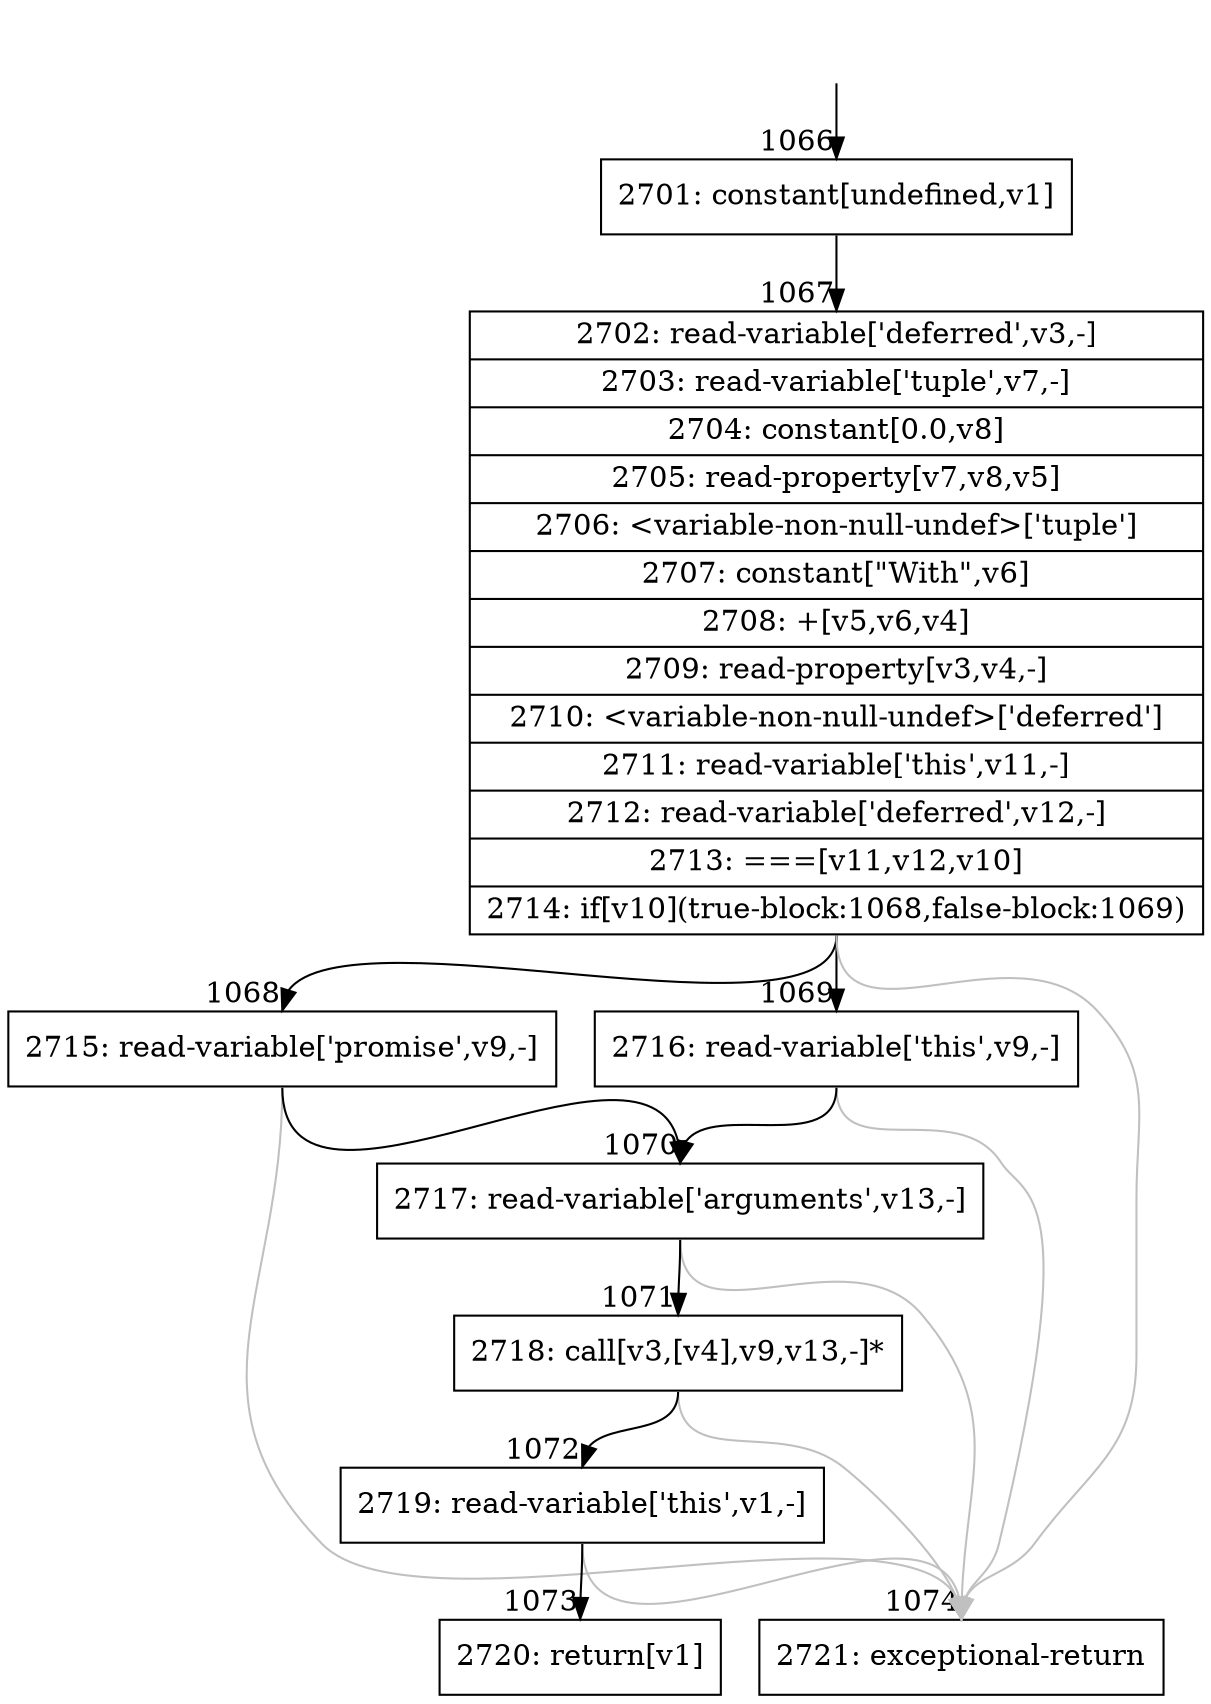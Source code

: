 digraph {
rankdir="TD"
BB_entry86[shape=none,label=""];
BB_entry86 -> BB1066 [tailport=s, headport=n, headlabel="    1066"]
BB1066 [shape=record label="{2701: constant[undefined,v1]}" ] 
BB1066 -> BB1067 [tailport=s, headport=n, headlabel="      1067"]
BB1067 [shape=record label="{2702: read-variable['deferred',v3,-]|2703: read-variable['tuple',v7,-]|2704: constant[0.0,v8]|2705: read-property[v7,v8,v5]|2706: \<variable-non-null-undef\>['tuple']|2707: constant[\"With\",v6]|2708: +[v5,v6,v4]|2709: read-property[v3,v4,-]|2710: \<variable-non-null-undef\>['deferred']|2711: read-variable['this',v11,-]|2712: read-variable['deferred',v12,-]|2713: ===[v11,v12,v10]|2714: if[v10](true-block:1068,false-block:1069)}" ] 
BB1067 -> BB1068 [tailport=s, headport=n, headlabel="      1068"]
BB1067 -> BB1069 [tailport=s, headport=n, headlabel="      1069"]
BB1067 -> BB1074 [tailport=s, headport=n, color=gray, headlabel="      1074"]
BB1068 [shape=record label="{2715: read-variable['promise',v9,-]}" ] 
BB1068 -> BB1070 [tailport=s, headport=n, headlabel="      1070"]
BB1068 -> BB1074 [tailport=s, headport=n, color=gray]
BB1069 [shape=record label="{2716: read-variable['this',v9,-]}" ] 
BB1069 -> BB1070 [tailport=s, headport=n]
BB1069 -> BB1074 [tailport=s, headport=n, color=gray]
BB1070 [shape=record label="{2717: read-variable['arguments',v13,-]}" ] 
BB1070 -> BB1071 [tailport=s, headport=n, headlabel="      1071"]
BB1070 -> BB1074 [tailport=s, headport=n, color=gray]
BB1071 [shape=record label="{2718: call[v3,[v4],v9,v13,-]*}" ] 
BB1071 -> BB1072 [tailport=s, headport=n, headlabel="      1072"]
BB1071 -> BB1074 [tailport=s, headport=n, color=gray]
BB1072 [shape=record label="{2719: read-variable['this',v1,-]}" ] 
BB1072 -> BB1073 [tailport=s, headport=n, headlabel="      1073"]
BB1072 -> BB1074 [tailport=s, headport=n, color=gray]
BB1073 [shape=record label="{2720: return[v1]}" ] 
BB1074 [shape=record label="{2721: exceptional-return}" ] 
}
